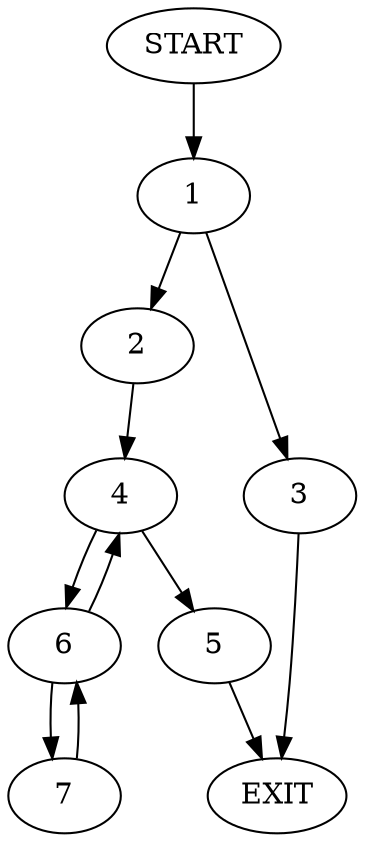 digraph {
0 [label="START"]
8 [label="EXIT"]
0 -> 1
1 -> 2
1 -> 3
3 -> 8
2 -> 4
4 -> 5
4 -> 6
6 -> 4
6 -> 7
5 -> 8
7 -> 6
}
